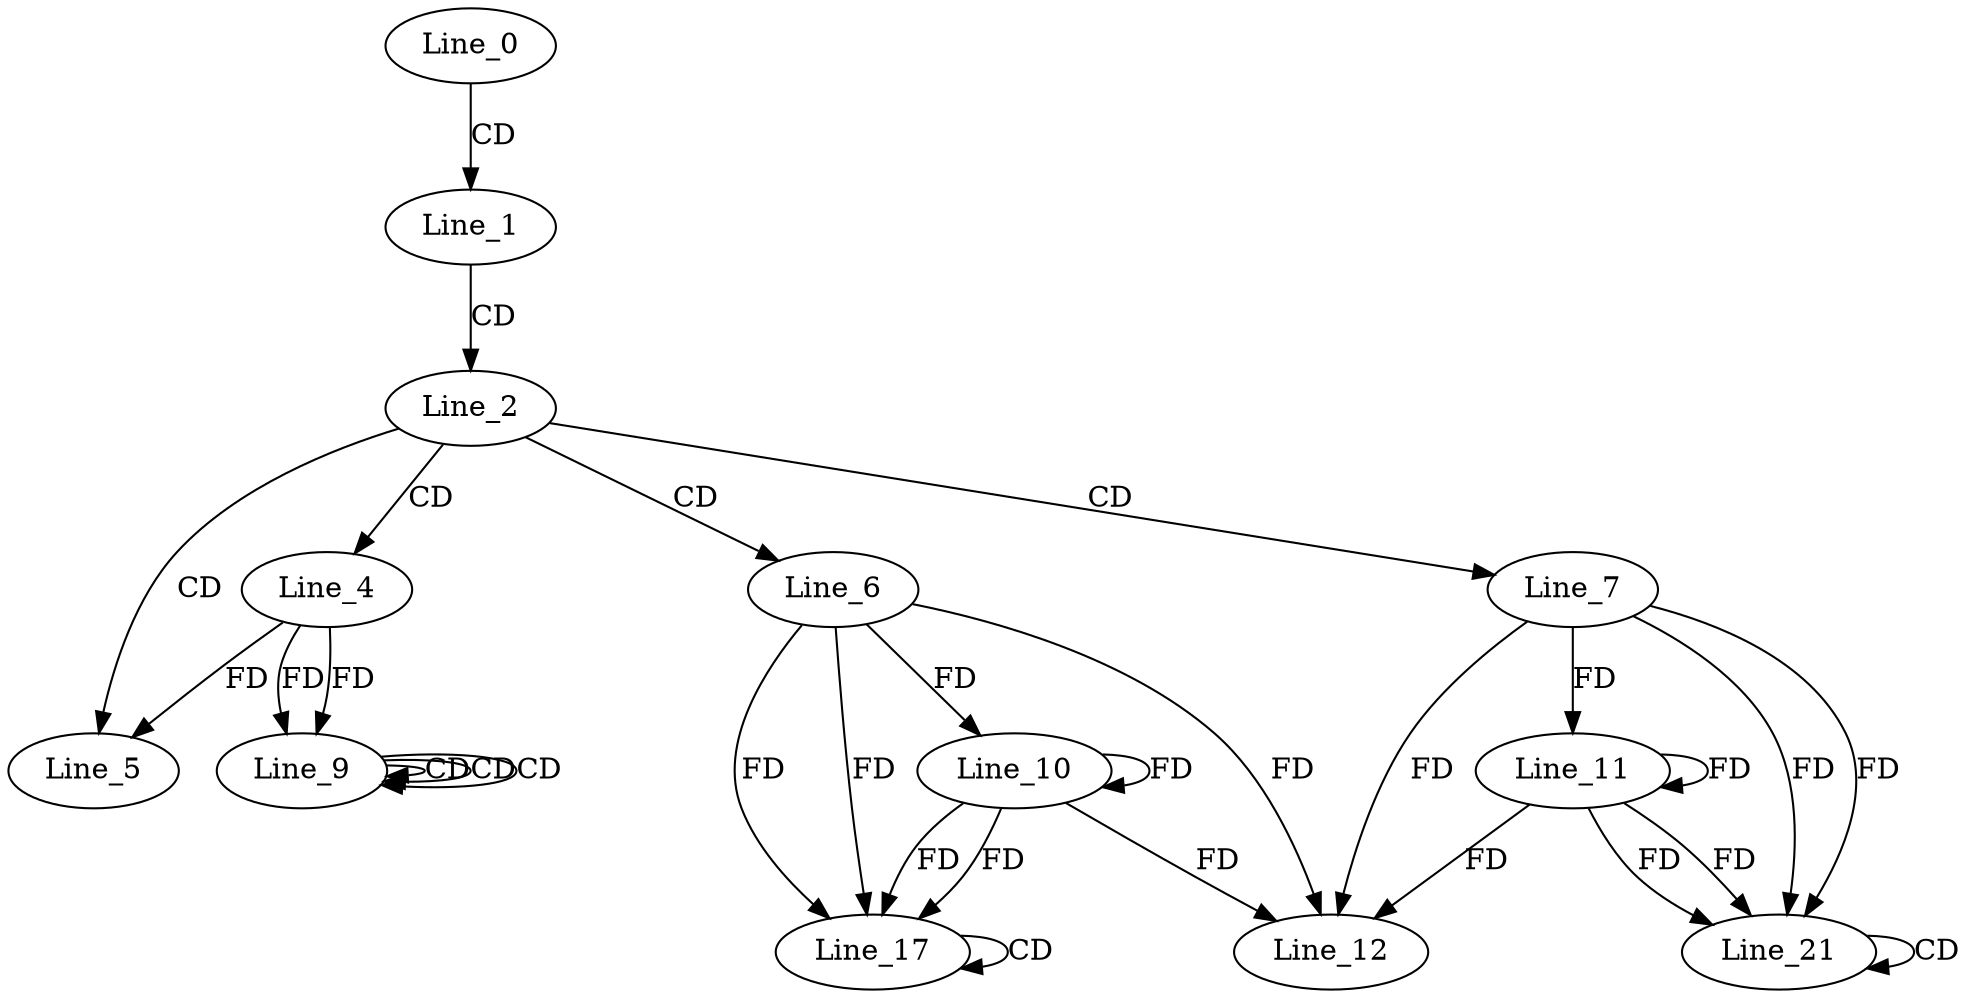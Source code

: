 digraph G {
  Line_0;
  Line_1;
  Line_2;
  Line_4;
  Line_5;
  Line_5;
  Line_6;
  Line_7;
  Line_9;
  Line_9;
  Line_9;
  Line_9;
  Line_10;
  Line_10;
  Line_11;
  Line_11;
  Line_12;
  Line_12;
  Line_17;
  Line_17;
  Line_21;
  Line_21;
  Line_0 -> Line_1 [ label="CD" ];
  Line_1 -> Line_2 [ label="CD" ];
  Line_2 -> Line_4 [ label="CD" ];
  Line_2 -> Line_5 [ label="CD" ];
  Line_4 -> Line_5 [ label="FD" ];
  Line_2 -> Line_6 [ label="CD" ];
  Line_2 -> Line_7 [ label="CD" ];
  Line_9 -> Line_9 [ label="CD" ];
  Line_9 -> Line_9 [ label="CD" ];
  Line_4 -> Line_9 [ label="FD" ];
  Line_9 -> Line_9 [ label="CD" ];
  Line_4 -> Line_9 [ label="FD" ];
  Line_6 -> Line_10 [ label="FD" ];
  Line_10 -> Line_10 [ label="FD" ];
  Line_7 -> Line_11 [ label="FD" ];
  Line_11 -> Line_11 [ label="FD" ];
  Line_6 -> Line_12 [ label="FD" ];
  Line_10 -> Line_12 [ label="FD" ];
  Line_7 -> Line_12 [ label="FD" ];
  Line_11 -> Line_12 [ label="FD" ];
  Line_6 -> Line_17 [ label="FD" ];
  Line_10 -> Line_17 [ label="FD" ];
  Line_17 -> Line_17 [ label="CD" ];
  Line_6 -> Line_17 [ label="FD" ];
  Line_10 -> Line_17 [ label="FD" ];
  Line_7 -> Line_21 [ label="FD" ];
  Line_11 -> Line_21 [ label="FD" ];
  Line_21 -> Line_21 [ label="CD" ];
  Line_7 -> Line_21 [ label="FD" ];
  Line_11 -> Line_21 [ label="FD" ];
}
